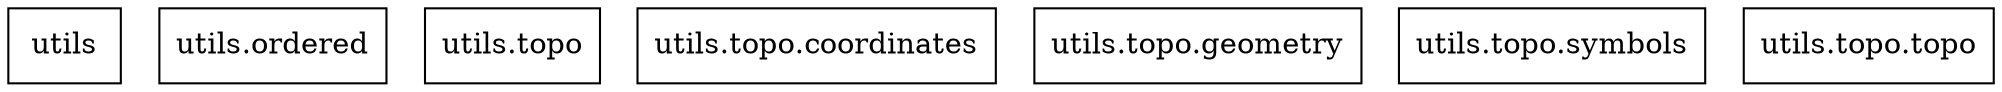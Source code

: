 digraph "packages_uml_utils" {
charset="utf-8"
rankdir=BT
"0" [label="utils", shape="box"];
"1" [label="utils.ordered", shape="box"];
"2" [label="utils.topo", shape="box"];
"3" [label="utils.topo.coordinates", shape="box"];
"4" [label="utils.topo.geometry", shape="box"];
"5" [label="utils.topo.symbols", shape="box"];
"6" [label="utils.topo.topo", shape="box"];
}
